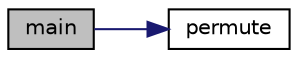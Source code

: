 digraph "main"
{
  edge [fontname="Helvetica",fontsize="10",labelfontname="Helvetica",labelfontsize="10"];
  node [fontname="Helvetica",fontsize="10",shape=record];
  rankdir="LR";
  Node1 [label="main",height=0.2,width=0.4,color="black", fillcolor="grey75", style="filled", fontcolor="black"];
  Node1 -> Node2 [color="midnightblue",fontsize="10",style="solid"];
  Node2 [label="permute",height=0.2,width=0.4,color="black", fillcolor="white", style="filled",URL="$GenPasswords_8cpp.html#a0fe304fd00eac986ae95a8d93603914d"];
}
